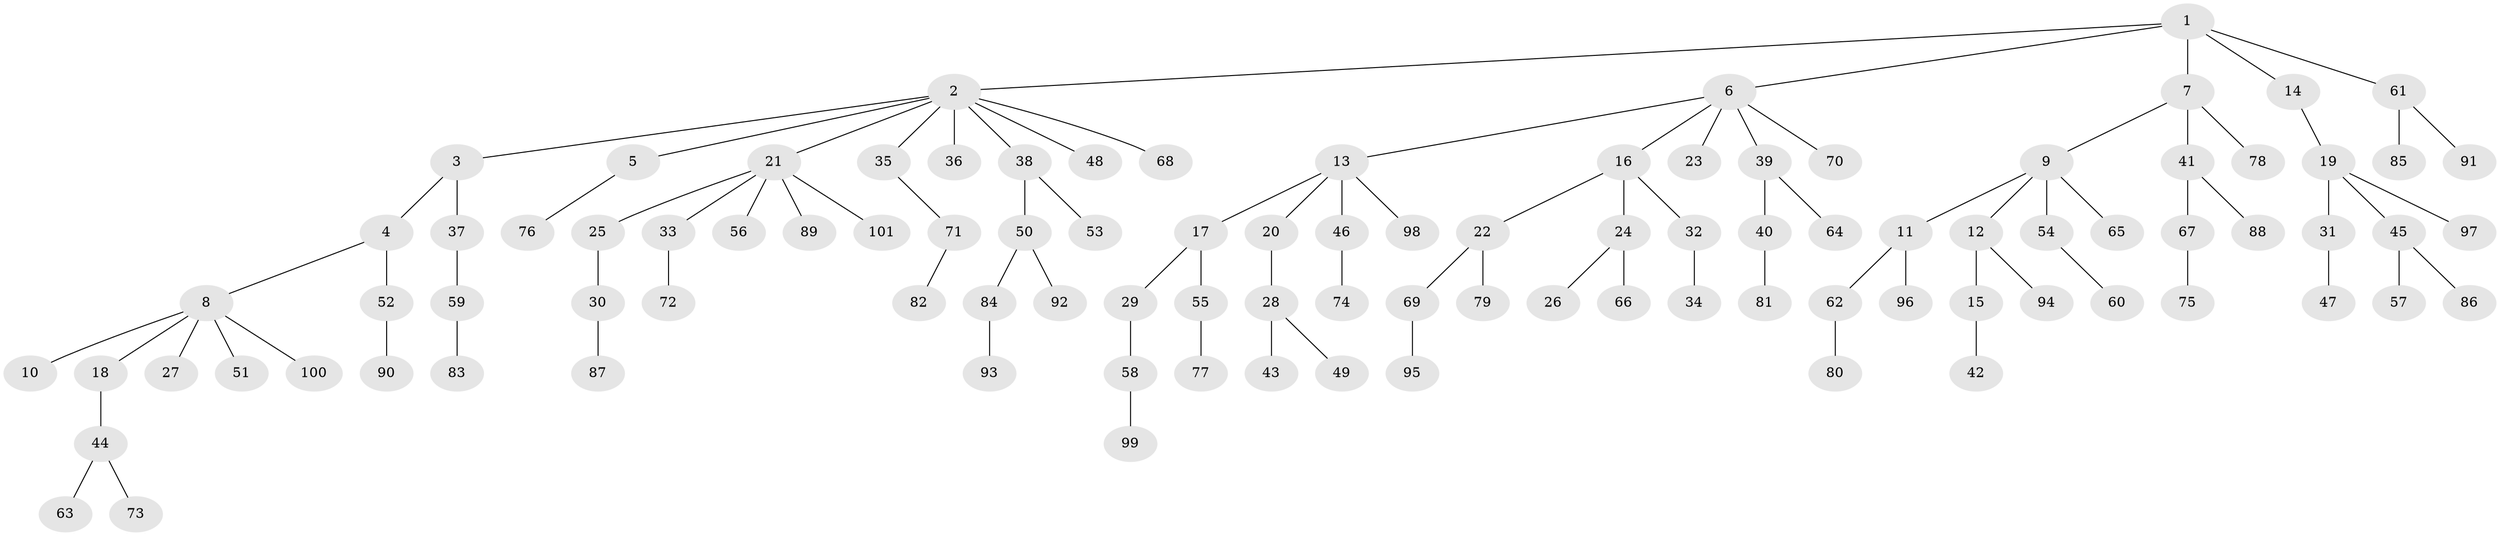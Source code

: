 // coarse degree distribution, {4: 0.024390243902439025, 5: 0.04878048780487805, 3: 0.1951219512195122, 2: 0.2926829268292683, 1: 0.43902439024390244}
// Generated by graph-tools (version 1.1) at 2025/51/03/04/25 22:51:35]
// undirected, 101 vertices, 100 edges
graph export_dot {
  node [color=gray90,style=filled];
  1;
  2;
  3;
  4;
  5;
  6;
  7;
  8;
  9;
  10;
  11;
  12;
  13;
  14;
  15;
  16;
  17;
  18;
  19;
  20;
  21;
  22;
  23;
  24;
  25;
  26;
  27;
  28;
  29;
  30;
  31;
  32;
  33;
  34;
  35;
  36;
  37;
  38;
  39;
  40;
  41;
  42;
  43;
  44;
  45;
  46;
  47;
  48;
  49;
  50;
  51;
  52;
  53;
  54;
  55;
  56;
  57;
  58;
  59;
  60;
  61;
  62;
  63;
  64;
  65;
  66;
  67;
  68;
  69;
  70;
  71;
  72;
  73;
  74;
  75;
  76;
  77;
  78;
  79;
  80;
  81;
  82;
  83;
  84;
  85;
  86;
  87;
  88;
  89;
  90;
  91;
  92;
  93;
  94;
  95;
  96;
  97;
  98;
  99;
  100;
  101;
  1 -- 2;
  1 -- 6;
  1 -- 7;
  1 -- 14;
  1 -- 61;
  2 -- 3;
  2 -- 5;
  2 -- 21;
  2 -- 35;
  2 -- 36;
  2 -- 38;
  2 -- 48;
  2 -- 68;
  3 -- 4;
  3 -- 37;
  4 -- 8;
  4 -- 52;
  5 -- 76;
  6 -- 13;
  6 -- 16;
  6 -- 23;
  6 -- 39;
  6 -- 70;
  7 -- 9;
  7 -- 41;
  7 -- 78;
  8 -- 10;
  8 -- 18;
  8 -- 27;
  8 -- 51;
  8 -- 100;
  9 -- 11;
  9 -- 12;
  9 -- 54;
  9 -- 65;
  11 -- 62;
  11 -- 96;
  12 -- 15;
  12 -- 94;
  13 -- 17;
  13 -- 20;
  13 -- 46;
  13 -- 98;
  14 -- 19;
  15 -- 42;
  16 -- 22;
  16 -- 24;
  16 -- 32;
  17 -- 29;
  17 -- 55;
  18 -- 44;
  19 -- 31;
  19 -- 45;
  19 -- 97;
  20 -- 28;
  21 -- 25;
  21 -- 33;
  21 -- 56;
  21 -- 89;
  21 -- 101;
  22 -- 69;
  22 -- 79;
  24 -- 26;
  24 -- 66;
  25 -- 30;
  28 -- 43;
  28 -- 49;
  29 -- 58;
  30 -- 87;
  31 -- 47;
  32 -- 34;
  33 -- 72;
  35 -- 71;
  37 -- 59;
  38 -- 50;
  38 -- 53;
  39 -- 40;
  39 -- 64;
  40 -- 81;
  41 -- 67;
  41 -- 88;
  44 -- 63;
  44 -- 73;
  45 -- 57;
  45 -- 86;
  46 -- 74;
  50 -- 84;
  50 -- 92;
  52 -- 90;
  54 -- 60;
  55 -- 77;
  58 -- 99;
  59 -- 83;
  61 -- 85;
  61 -- 91;
  62 -- 80;
  67 -- 75;
  69 -- 95;
  71 -- 82;
  84 -- 93;
}
